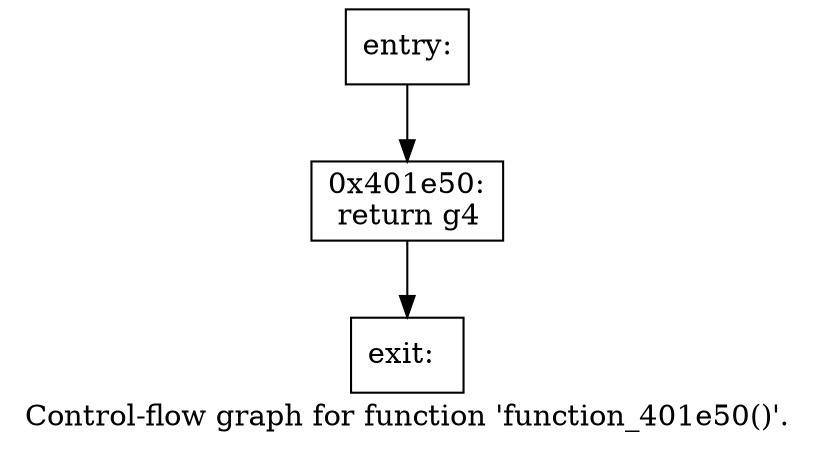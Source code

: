 digraph "Control-flow graph for function 'function_401e50()'." {
  label="Control-flow graph for function 'function_401e50()'.";
  node [shape=record];

  Node000001D420ACB4A0 [label="{entry:\l}"];
  Node000001D420ACB4A0 -> Node000001D420ACCB60;
  Node000001D420ACCB60 [label="{0x401e50:\l  return g4\l}"];
  Node000001D420ACCB60 -> Node000001D420ACB510;
  Node000001D420ACB510 [label="{exit:\l}"];

}
